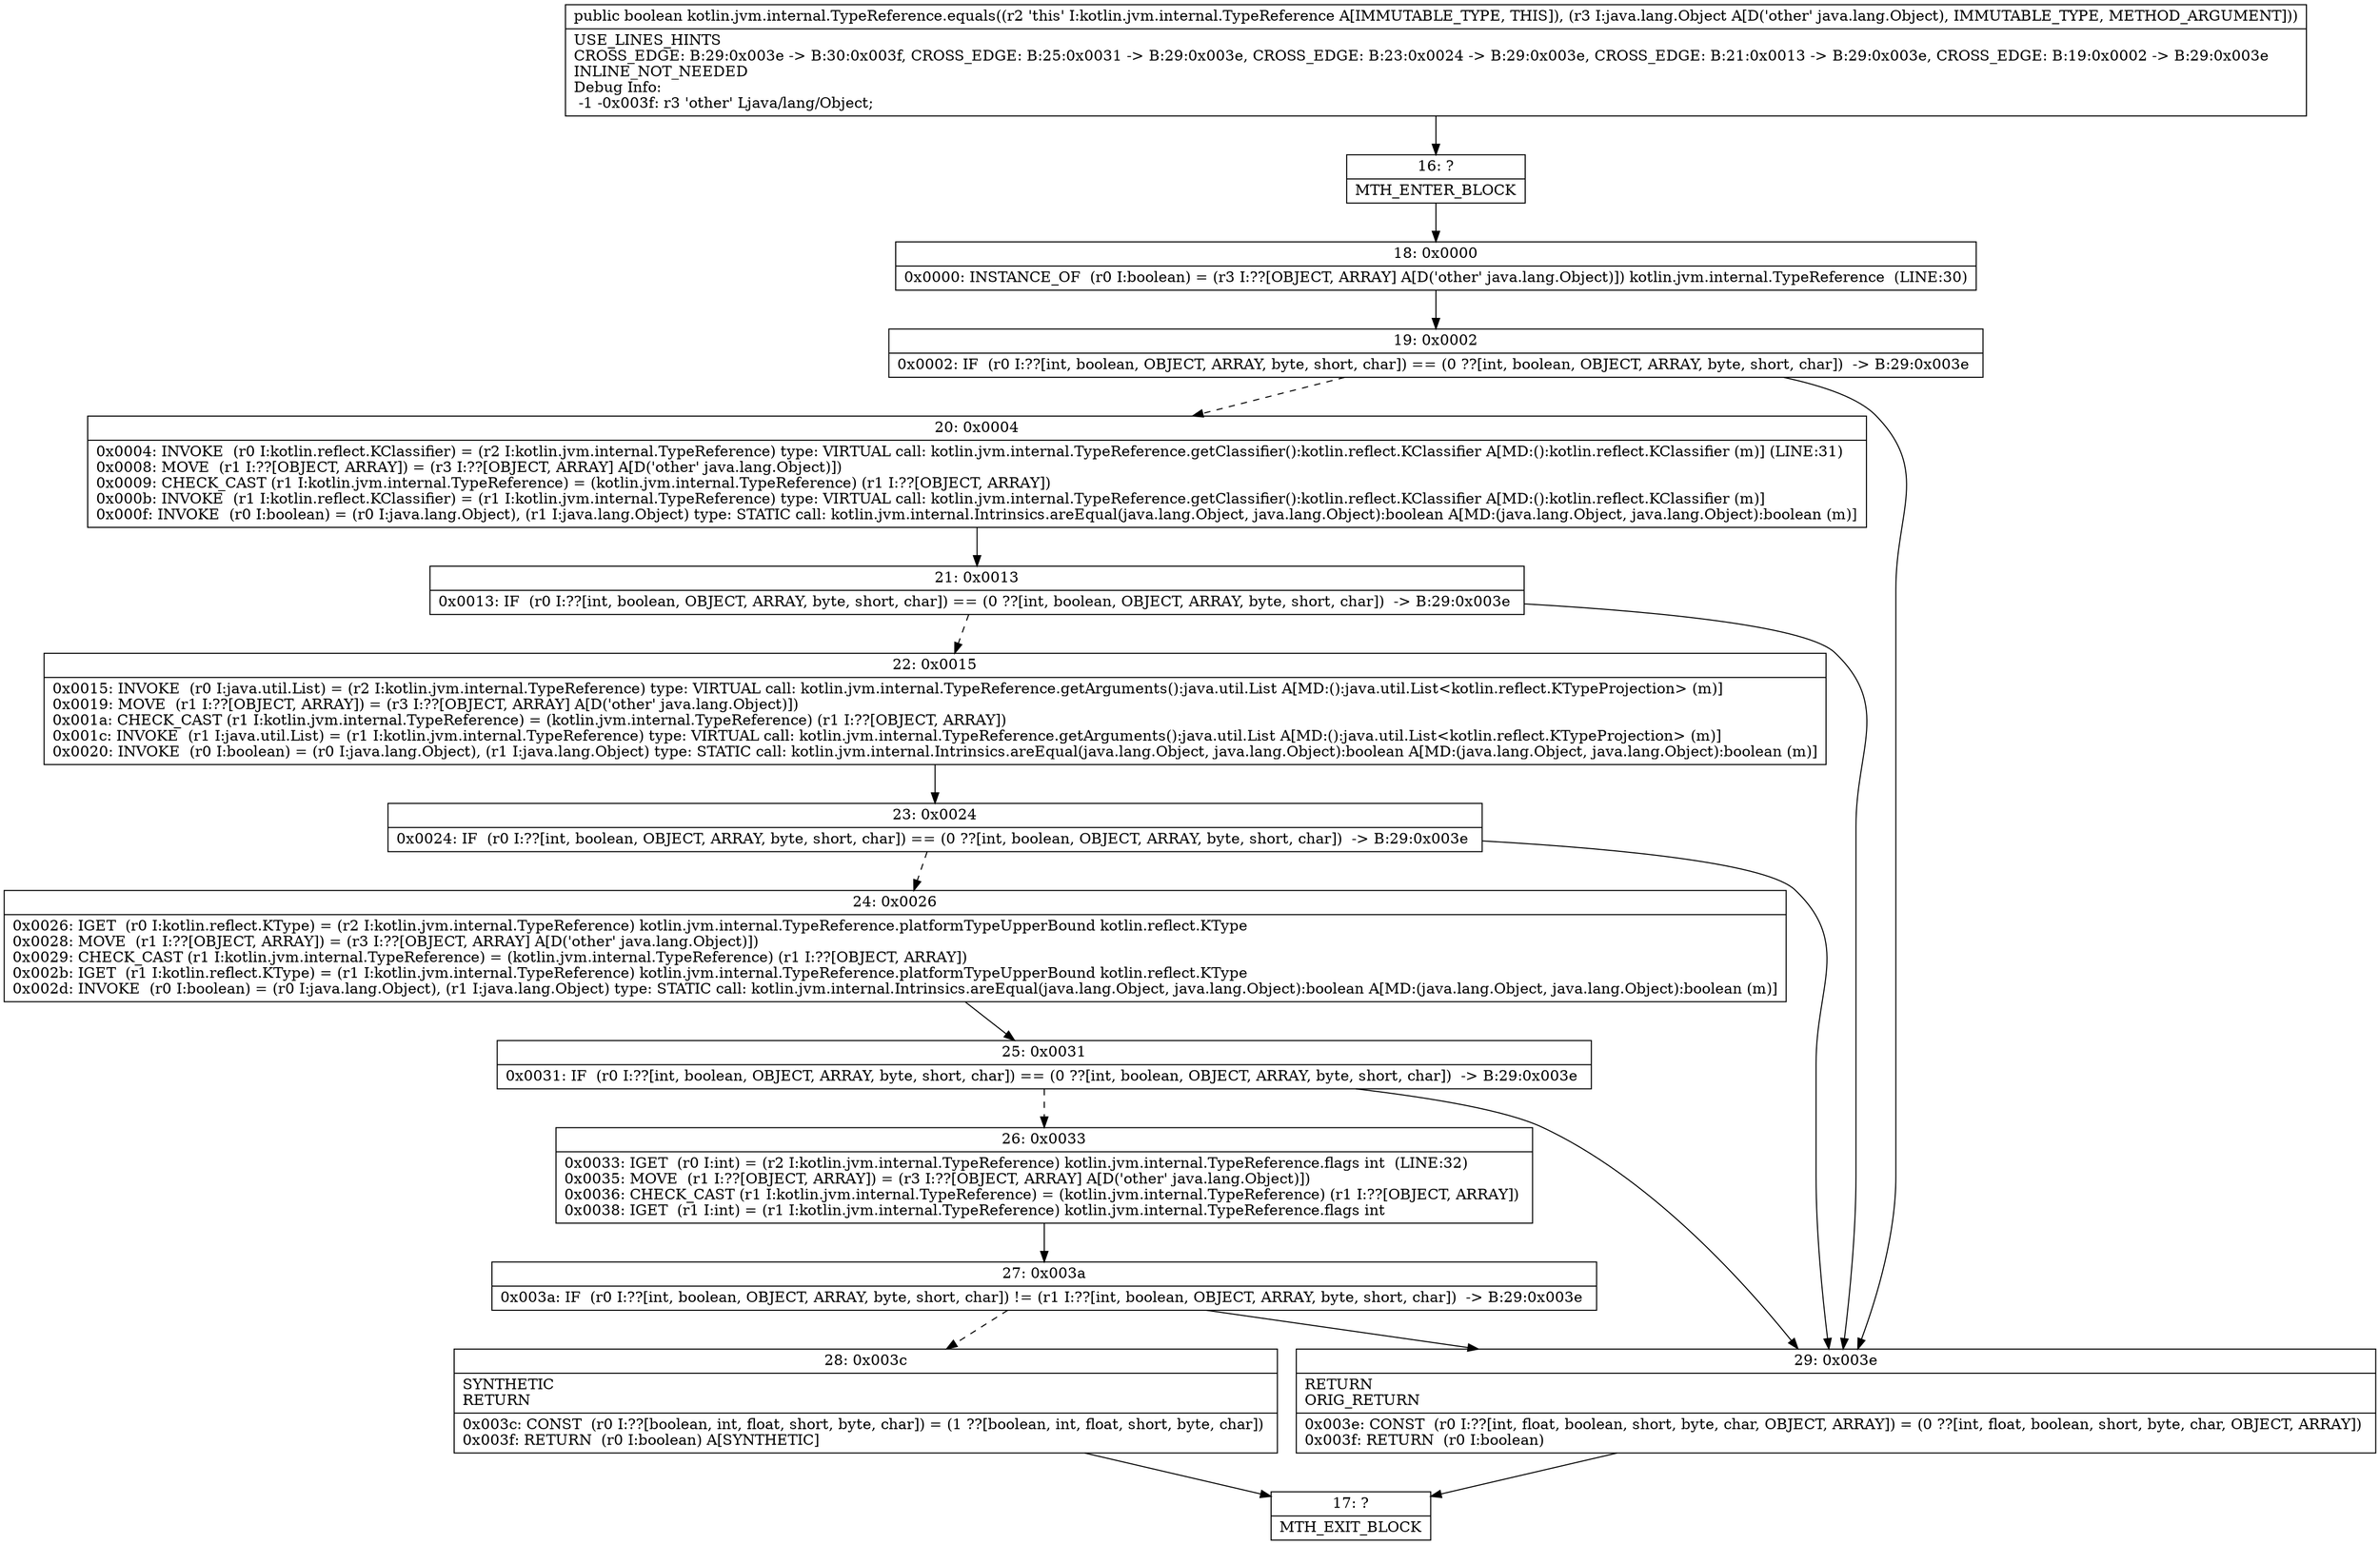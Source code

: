 digraph "CFG forkotlin.jvm.internal.TypeReference.equals(Ljava\/lang\/Object;)Z" {
Node_16 [shape=record,label="{16\:\ ?|MTH_ENTER_BLOCK\l}"];
Node_18 [shape=record,label="{18\:\ 0x0000|0x0000: INSTANCE_OF  (r0 I:boolean) = (r3 I:??[OBJECT, ARRAY] A[D('other' java.lang.Object)]) kotlin.jvm.internal.TypeReference  (LINE:30)\l}"];
Node_19 [shape=record,label="{19\:\ 0x0002|0x0002: IF  (r0 I:??[int, boolean, OBJECT, ARRAY, byte, short, char]) == (0 ??[int, boolean, OBJECT, ARRAY, byte, short, char])  \-\> B:29:0x003e \l}"];
Node_20 [shape=record,label="{20\:\ 0x0004|0x0004: INVOKE  (r0 I:kotlin.reflect.KClassifier) = (r2 I:kotlin.jvm.internal.TypeReference) type: VIRTUAL call: kotlin.jvm.internal.TypeReference.getClassifier():kotlin.reflect.KClassifier A[MD:():kotlin.reflect.KClassifier (m)] (LINE:31)\l0x0008: MOVE  (r1 I:??[OBJECT, ARRAY]) = (r3 I:??[OBJECT, ARRAY] A[D('other' java.lang.Object)]) \l0x0009: CHECK_CAST (r1 I:kotlin.jvm.internal.TypeReference) = (kotlin.jvm.internal.TypeReference) (r1 I:??[OBJECT, ARRAY]) \l0x000b: INVOKE  (r1 I:kotlin.reflect.KClassifier) = (r1 I:kotlin.jvm.internal.TypeReference) type: VIRTUAL call: kotlin.jvm.internal.TypeReference.getClassifier():kotlin.reflect.KClassifier A[MD:():kotlin.reflect.KClassifier (m)]\l0x000f: INVOKE  (r0 I:boolean) = (r0 I:java.lang.Object), (r1 I:java.lang.Object) type: STATIC call: kotlin.jvm.internal.Intrinsics.areEqual(java.lang.Object, java.lang.Object):boolean A[MD:(java.lang.Object, java.lang.Object):boolean (m)]\l}"];
Node_21 [shape=record,label="{21\:\ 0x0013|0x0013: IF  (r0 I:??[int, boolean, OBJECT, ARRAY, byte, short, char]) == (0 ??[int, boolean, OBJECT, ARRAY, byte, short, char])  \-\> B:29:0x003e \l}"];
Node_22 [shape=record,label="{22\:\ 0x0015|0x0015: INVOKE  (r0 I:java.util.List) = (r2 I:kotlin.jvm.internal.TypeReference) type: VIRTUAL call: kotlin.jvm.internal.TypeReference.getArguments():java.util.List A[MD:():java.util.List\<kotlin.reflect.KTypeProjection\> (m)]\l0x0019: MOVE  (r1 I:??[OBJECT, ARRAY]) = (r3 I:??[OBJECT, ARRAY] A[D('other' java.lang.Object)]) \l0x001a: CHECK_CAST (r1 I:kotlin.jvm.internal.TypeReference) = (kotlin.jvm.internal.TypeReference) (r1 I:??[OBJECT, ARRAY]) \l0x001c: INVOKE  (r1 I:java.util.List) = (r1 I:kotlin.jvm.internal.TypeReference) type: VIRTUAL call: kotlin.jvm.internal.TypeReference.getArguments():java.util.List A[MD:():java.util.List\<kotlin.reflect.KTypeProjection\> (m)]\l0x0020: INVOKE  (r0 I:boolean) = (r0 I:java.lang.Object), (r1 I:java.lang.Object) type: STATIC call: kotlin.jvm.internal.Intrinsics.areEqual(java.lang.Object, java.lang.Object):boolean A[MD:(java.lang.Object, java.lang.Object):boolean (m)]\l}"];
Node_23 [shape=record,label="{23\:\ 0x0024|0x0024: IF  (r0 I:??[int, boolean, OBJECT, ARRAY, byte, short, char]) == (0 ??[int, boolean, OBJECT, ARRAY, byte, short, char])  \-\> B:29:0x003e \l}"];
Node_24 [shape=record,label="{24\:\ 0x0026|0x0026: IGET  (r0 I:kotlin.reflect.KType) = (r2 I:kotlin.jvm.internal.TypeReference) kotlin.jvm.internal.TypeReference.platformTypeUpperBound kotlin.reflect.KType \l0x0028: MOVE  (r1 I:??[OBJECT, ARRAY]) = (r3 I:??[OBJECT, ARRAY] A[D('other' java.lang.Object)]) \l0x0029: CHECK_CAST (r1 I:kotlin.jvm.internal.TypeReference) = (kotlin.jvm.internal.TypeReference) (r1 I:??[OBJECT, ARRAY]) \l0x002b: IGET  (r1 I:kotlin.reflect.KType) = (r1 I:kotlin.jvm.internal.TypeReference) kotlin.jvm.internal.TypeReference.platformTypeUpperBound kotlin.reflect.KType \l0x002d: INVOKE  (r0 I:boolean) = (r0 I:java.lang.Object), (r1 I:java.lang.Object) type: STATIC call: kotlin.jvm.internal.Intrinsics.areEqual(java.lang.Object, java.lang.Object):boolean A[MD:(java.lang.Object, java.lang.Object):boolean (m)]\l}"];
Node_25 [shape=record,label="{25\:\ 0x0031|0x0031: IF  (r0 I:??[int, boolean, OBJECT, ARRAY, byte, short, char]) == (0 ??[int, boolean, OBJECT, ARRAY, byte, short, char])  \-\> B:29:0x003e \l}"];
Node_26 [shape=record,label="{26\:\ 0x0033|0x0033: IGET  (r0 I:int) = (r2 I:kotlin.jvm.internal.TypeReference) kotlin.jvm.internal.TypeReference.flags int  (LINE:32)\l0x0035: MOVE  (r1 I:??[OBJECT, ARRAY]) = (r3 I:??[OBJECT, ARRAY] A[D('other' java.lang.Object)]) \l0x0036: CHECK_CAST (r1 I:kotlin.jvm.internal.TypeReference) = (kotlin.jvm.internal.TypeReference) (r1 I:??[OBJECT, ARRAY]) \l0x0038: IGET  (r1 I:int) = (r1 I:kotlin.jvm.internal.TypeReference) kotlin.jvm.internal.TypeReference.flags int \l}"];
Node_27 [shape=record,label="{27\:\ 0x003a|0x003a: IF  (r0 I:??[int, boolean, OBJECT, ARRAY, byte, short, char]) != (r1 I:??[int, boolean, OBJECT, ARRAY, byte, short, char])  \-\> B:29:0x003e \l}"];
Node_28 [shape=record,label="{28\:\ 0x003c|SYNTHETIC\lRETURN\l|0x003c: CONST  (r0 I:??[boolean, int, float, short, byte, char]) = (1 ??[boolean, int, float, short, byte, char]) \l0x003f: RETURN  (r0 I:boolean) A[SYNTHETIC]\l}"];
Node_17 [shape=record,label="{17\:\ ?|MTH_EXIT_BLOCK\l}"];
Node_29 [shape=record,label="{29\:\ 0x003e|RETURN\lORIG_RETURN\l|0x003e: CONST  (r0 I:??[int, float, boolean, short, byte, char, OBJECT, ARRAY]) = (0 ??[int, float, boolean, short, byte, char, OBJECT, ARRAY]) \l0x003f: RETURN  (r0 I:boolean) \l}"];
MethodNode[shape=record,label="{public boolean kotlin.jvm.internal.TypeReference.equals((r2 'this' I:kotlin.jvm.internal.TypeReference A[IMMUTABLE_TYPE, THIS]), (r3 I:java.lang.Object A[D('other' java.lang.Object), IMMUTABLE_TYPE, METHOD_ARGUMENT]))  | USE_LINES_HINTS\lCROSS_EDGE: B:29:0x003e \-\> B:30:0x003f, CROSS_EDGE: B:25:0x0031 \-\> B:29:0x003e, CROSS_EDGE: B:23:0x0024 \-\> B:29:0x003e, CROSS_EDGE: B:21:0x0013 \-\> B:29:0x003e, CROSS_EDGE: B:19:0x0002 \-\> B:29:0x003e\lINLINE_NOT_NEEDED\lDebug Info:\l  \-1 \-0x003f: r3 'other' Ljava\/lang\/Object;\l}"];
MethodNode -> Node_16;Node_16 -> Node_18;
Node_18 -> Node_19;
Node_19 -> Node_20[style=dashed];
Node_19 -> Node_29;
Node_20 -> Node_21;
Node_21 -> Node_22[style=dashed];
Node_21 -> Node_29;
Node_22 -> Node_23;
Node_23 -> Node_24[style=dashed];
Node_23 -> Node_29;
Node_24 -> Node_25;
Node_25 -> Node_26[style=dashed];
Node_25 -> Node_29;
Node_26 -> Node_27;
Node_27 -> Node_28[style=dashed];
Node_27 -> Node_29;
Node_28 -> Node_17;
Node_29 -> Node_17;
}

